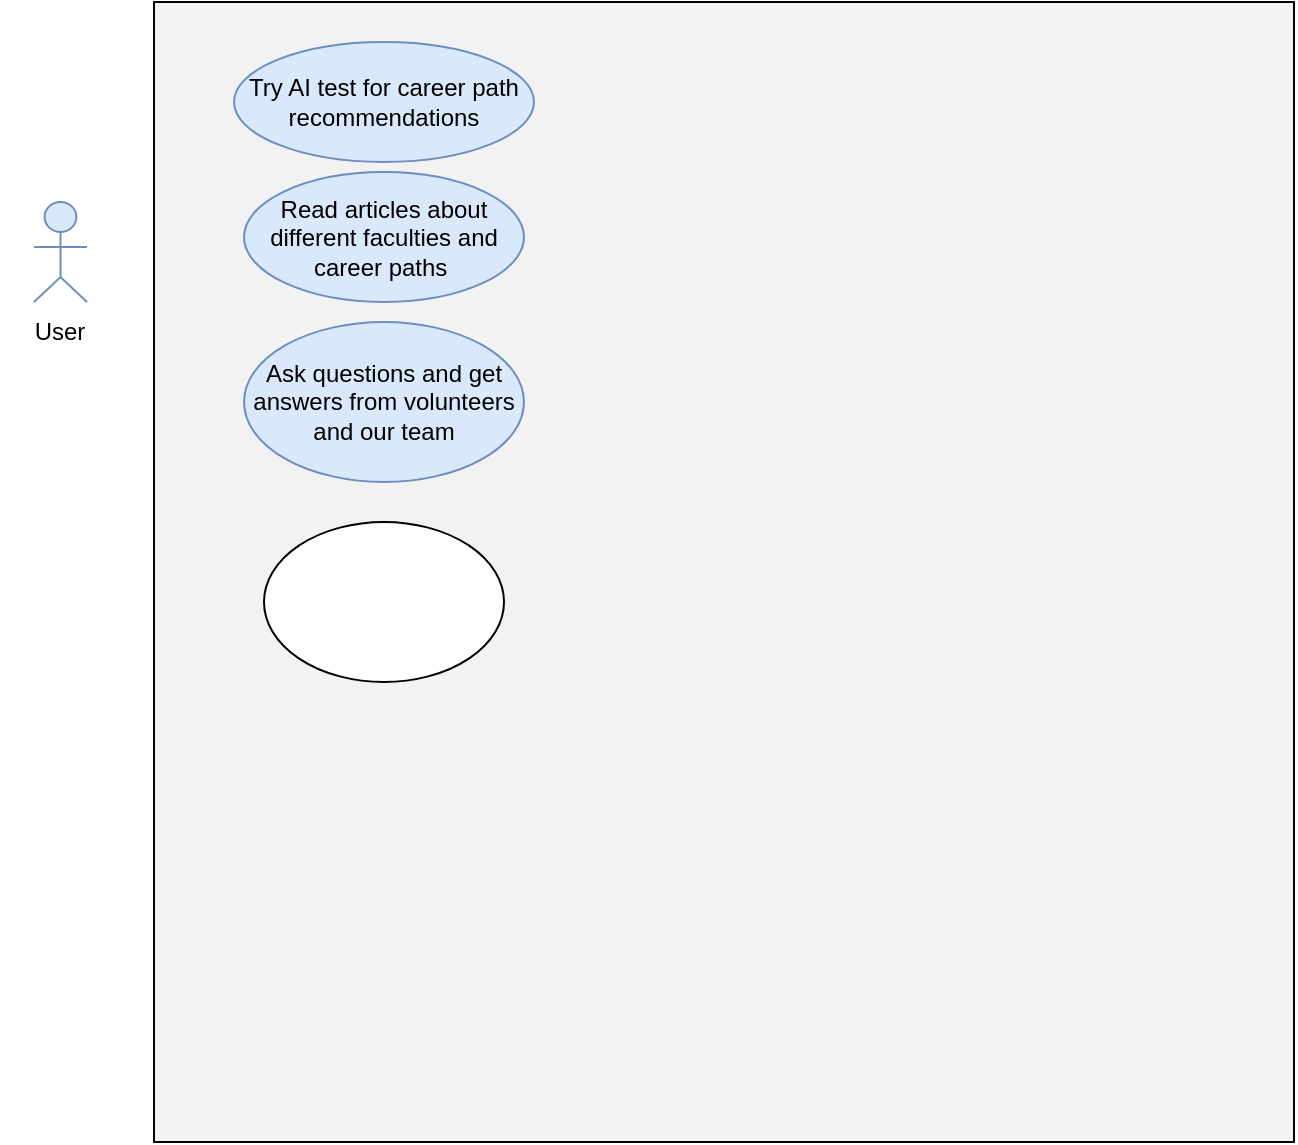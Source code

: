 <mxfile version="24.7.10">
  <diagram name="Page-1" id="U3QiTBUr5mV-H4sWZZAz">
    <mxGraphModel dx="1042" dy="567" grid="1" gridSize="10" guides="1" tooltips="1" connect="1" arrows="1" fold="1" page="1" pageScale="1" pageWidth="850" pageHeight="1100" math="0" shadow="0">
      <root>
        <mxCell id="0" />
        <mxCell id="1" parent="0" />
        <mxCell id="yYFKdarVrOwxy47BEsRJ-1" value="" style="whiteSpace=wrap;html=1;aspect=fixed;fillColor=#F2F2F2;" vertex="1" parent="1">
          <mxGeometry x="150" y="110" width="570" height="570" as="geometry" />
        </mxCell>
        <mxCell id="yYFKdarVrOwxy47BEsRJ-2" value="" style="html=1;outlineConnect=0;whiteSpace=wrap;fillColor=#dae8fc;verticalLabelPosition=bottom;verticalAlign=top;align=center;shape=mxgraph.archimate3.actor;strokeColor=#6c8ebf;" vertex="1" parent="1">
          <mxGeometry x="90" y="210" width="26.5" height="50" as="geometry" />
        </mxCell>
        <mxCell id="yYFKdarVrOwxy47BEsRJ-3" value="User" style="text;html=1;align=center;verticalAlign=middle;whiteSpace=wrap;rounded=0;" vertex="1" parent="1">
          <mxGeometry x="73.25" y="260" width="60" height="30" as="geometry" />
        </mxCell>
        <mxCell id="yYFKdarVrOwxy47BEsRJ-5" value="Try AI test for career path recommendations" style="ellipse;whiteSpace=wrap;html=1;fillColor=#dae8fc;strokeColor=#6c8ebf;" vertex="1" parent="1">
          <mxGeometry x="190" y="130" width="150" height="60" as="geometry" />
        </mxCell>
        <mxCell id="yYFKdarVrOwxy47BEsRJ-6" value="Read articles about different faculties and career paths&amp;nbsp;" style="ellipse;whiteSpace=wrap;html=1;fillColor=#dae8fc;strokeColor=#6c8ebf;" vertex="1" parent="1">
          <mxGeometry x="195" y="195" width="140" height="65" as="geometry" />
        </mxCell>
        <mxCell id="yYFKdarVrOwxy47BEsRJ-7" value="Ask questions and get answers from volunteers and our team" style="ellipse;whiteSpace=wrap;html=1;fillColor=#dae8fc;strokeColor=#6c8ebf;" vertex="1" parent="1">
          <mxGeometry x="195" y="270" width="140" height="80" as="geometry" />
        </mxCell>
        <mxCell id="yYFKdarVrOwxy47BEsRJ-8" value="" style="ellipse;whiteSpace=wrap;html=1;" vertex="1" parent="1">
          <mxGeometry x="205" y="370" width="120" height="80" as="geometry" />
        </mxCell>
      </root>
    </mxGraphModel>
  </diagram>
</mxfile>
